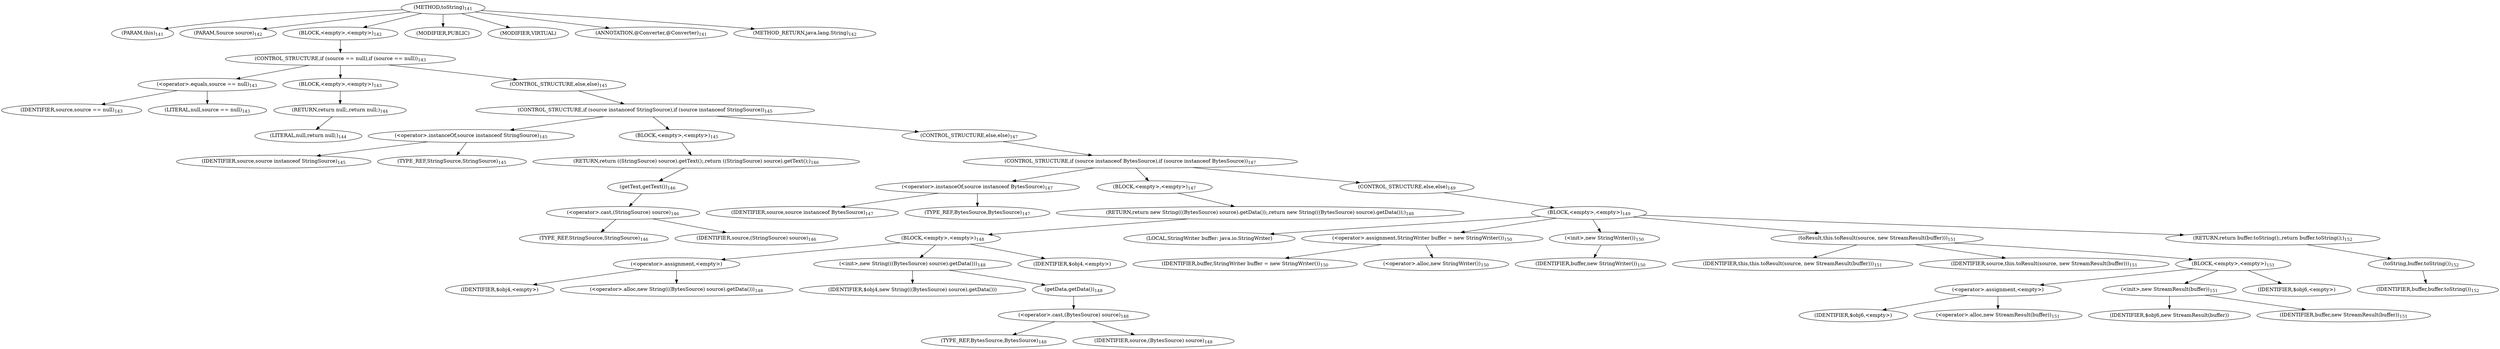 digraph "toString" {  
"273" [label = <(METHOD,toString)<SUB>141</SUB>> ]
"10" [label = <(PARAM,this)<SUB>141</SUB>> ]
"274" [label = <(PARAM,Source source)<SUB>142</SUB>> ]
"275" [label = <(BLOCK,&lt;empty&gt;,&lt;empty&gt;)<SUB>142</SUB>> ]
"276" [label = <(CONTROL_STRUCTURE,if (source == null),if (source == null))<SUB>143</SUB>> ]
"277" [label = <(&lt;operator&gt;.equals,source == null)<SUB>143</SUB>> ]
"278" [label = <(IDENTIFIER,source,source == null)<SUB>143</SUB>> ]
"279" [label = <(LITERAL,null,source == null)<SUB>143</SUB>> ]
"280" [label = <(BLOCK,&lt;empty&gt;,&lt;empty&gt;)<SUB>143</SUB>> ]
"281" [label = <(RETURN,return null;,return null;)<SUB>144</SUB>> ]
"282" [label = <(LITERAL,null,return null;)<SUB>144</SUB>> ]
"283" [label = <(CONTROL_STRUCTURE,else,else)<SUB>145</SUB>> ]
"284" [label = <(CONTROL_STRUCTURE,if (source instanceof StringSource),if (source instanceof StringSource))<SUB>145</SUB>> ]
"285" [label = <(&lt;operator&gt;.instanceOf,source instanceof StringSource)<SUB>145</SUB>> ]
"286" [label = <(IDENTIFIER,source,source instanceof StringSource)<SUB>145</SUB>> ]
"287" [label = <(TYPE_REF,StringSource,StringSource)<SUB>145</SUB>> ]
"288" [label = <(BLOCK,&lt;empty&gt;,&lt;empty&gt;)<SUB>145</SUB>> ]
"289" [label = <(RETURN,return ((StringSource) source).getText();,return ((StringSource) source).getText();)<SUB>146</SUB>> ]
"290" [label = <(getText,getText())<SUB>146</SUB>> ]
"291" [label = <(&lt;operator&gt;.cast,(StringSource) source)<SUB>146</SUB>> ]
"292" [label = <(TYPE_REF,StringSource,StringSource)<SUB>146</SUB>> ]
"293" [label = <(IDENTIFIER,source,(StringSource) source)<SUB>146</SUB>> ]
"294" [label = <(CONTROL_STRUCTURE,else,else)<SUB>147</SUB>> ]
"295" [label = <(CONTROL_STRUCTURE,if (source instanceof BytesSource),if (source instanceof BytesSource))<SUB>147</SUB>> ]
"296" [label = <(&lt;operator&gt;.instanceOf,source instanceof BytesSource)<SUB>147</SUB>> ]
"297" [label = <(IDENTIFIER,source,source instanceof BytesSource)<SUB>147</SUB>> ]
"298" [label = <(TYPE_REF,BytesSource,BytesSource)<SUB>147</SUB>> ]
"299" [label = <(BLOCK,&lt;empty&gt;,&lt;empty&gt;)<SUB>147</SUB>> ]
"300" [label = <(RETURN,return new String(((BytesSource) source).getData());,return new String(((BytesSource) source).getData());)<SUB>148</SUB>> ]
"301" [label = <(BLOCK,&lt;empty&gt;,&lt;empty&gt;)<SUB>148</SUB>> ]
"302" [label = <(&lt;operator&gt;.assignment,&lt;empty&gt;)> ]
"303" [label = <(IDENTIFIER,$obj4,&lt;empty&gt;)> ]
"304" [label = <(&lt;operator&gt;.alloc,new String(((BytesSource) source).getData()))<SUB>148</SUB>> ]
"305" [label = <(&lt;init&gt;,new String(((BytesSource) source).getData()))<SUB>148</SUB>> ]
"306" [label = <(IDENTIFIER,$obj4,new String(((BytesSource) source).getData()))> ]
"307" [label = <(getData,getData())<SUB>148</SUB>> ]
"308" [label = <(&lt;operator&gt;.cast,(BytesSource) source)<SUB>148</SUB>> ]
"309" [label = <(TYPE_REF,BytesSource,BytesSource)<SUB>148</SUB>> ]
"310" [label = <(IDENTIFIER,source,(BytesSource) source)<SUB>148</SUB>> ]
"311" [label = <(IDENTIFIER,$obj4,&lt;empty&gt;)> ]
"312" [label = <(CONTROL_STRUCTURE,else,else)<SUB>149</SUB>> ]
"313" [label = <(BLOCK,&lt;empty&gt;,&lt;empty&gt;)<SUB>149</SUB>> ]
"8" [label = <(LOCAL,StringWriter buffer: java.io.StringWriter)> ]
"314" [label = <(&lt;operator&gt;.assignment,StringWriter buffer = new StringWriter())<SUB>150</SUB>> ]
"315" [label = <(IDENTIFIER,buffer,StringWriter buffer = new StringWriter())<SUB>150</SUB>> ]
"316" [label = <(&lt;operator&gt;.alloc,new StringWriter())<SUB>150</SUB>> ]
"317" [label = <(&lt;init&gt;,new StringWriter())<SUB>150</SUB>> ]
"7" [label = <(IDENTIFIER,buffer,new StringWriter())<SUB>150</SUB>> ]
"318" [label = <(toResult,this.toResult(source, new StreamResult(buffer)))<SUB>151</SUB>> ]
"9" [label = <(IDENTIFIER,this,this.toResult(source, new StreamResult(buffer)))<SUB>151</SUB>> ]
"319" [label = <(IDENTIFIER,source,this.toResult(source, new StreamResult(buffer)))<SUB>151</SUB>> ]
"320" [label = <(BLOCK,&lt;empty&gt;,&lt;empty&gt;)<SUB>151</SUB>> ]
"321" [label = <(&lt;operator&gt;.assignment,&lt;empty&gt;)> ]
"322" [label = <(IDENTIFIER,$obj6,&lt;empty&gt;)> ]
"323" [label = <(&lt;operator&gt;.alloc,new StreamResult(buffer))<SUB>151</SUB>> ]
"324" [label = <(&lt;init&gt;,new StreamResult(buffer))<SUB>151</SUB>> ]
"325" [label = <(IDENTIFIER,$obj6,new StreamResult(buffer))> ]
"326" [label = <(IDENTIFIER,buffer,new StreamResult(buffer))<SUB>151</SUB>> ]
"327" [label = <(IDENTIFIER,$obj6,&lt;empty&gt;)> ]
"328" [label = <(RETURN,return buffer.toString();,return buffer.toString();)<SUB>152</SUB>> ]
"329" [label = <(toString,buffer.toString())<SUB>152</SUB>> ]
"330" [label = <(IDENTIFIER,buffer,buffer.toString())<SUB>152</SUB>> ]
"331" [label = <(MODIFIER,PUBLIC)> ]
"332" [label = <(MODIFIER,VIRTUAL)> ]
"333" [label = <(ANNOTATION,@Converter,@Converter)<SUB>141</SUB>> ]
"334" [label = <(METHOD_RETURN,java.lang.String)<SUB>142</SUB>> ]
  "273" -> "10" 
  "273" -> "274" 
  "273" -> "275" 
  "273" -> "331" 
  "273" -> "332" 
  "273" -> "333" 
  "273" -> "334" 
  "275" -> "276" 
  "276" -> "277" 
  "276" -> "280" 
  "276" -> "283" 
  "277" -> "278" 
  "277" -> "279" 
  "280" -> "281" 
  "281" -> "282" 
  "283" -> "284" 
  "284" -> "285" 
  "284" -> "288" 
  "284" -> "294" 
  "285" -> "286" 
  "285" -> "287" 
  "288" -> "289" 
  "289" -> "290" 
  "290" -> "291" 
  "291" -> "292" 
  "291" -> "293" 
  "294" -> "295" 
  "295" -> "296" 
  "295" -> "299" 
  "295" -> "312" 
  "296" -> "297" 
  "296" -> "298" 
  "299" -> "300" 
  "300" -> "301" 
  "301" -> "302" 
  "301" -> "305" 
  "301" -> "311" 
  "302" -> "303" 
  "302" -> "304" 
  "305" -> "306" 
  "305" -> "307" 
  "307" -> "308" 
  "308" -> "309" 
  "308" -> "310" 
  "312" -> "313" 
  "313" -> "8" 
  "313" -> "314" 
  "313" -> "317" 
  "313" -> "318" 
  "313" -> "328" 
  "314" -> "315" 
  "314" -> "316" 
  "317" -> "7" 
  "318" -> "9" 
  "318" -> "319" 
  "318" -> "320" 
  "320" -> "321" 
  "320" -> "324" 
  "320" -> "327" 
  "321" -> "322" 
  "321" -> "323" 
  "324" -> "325" 
  "324" -> "326" 
  "328" -> "329" 
  "329" -> "330" 
}
